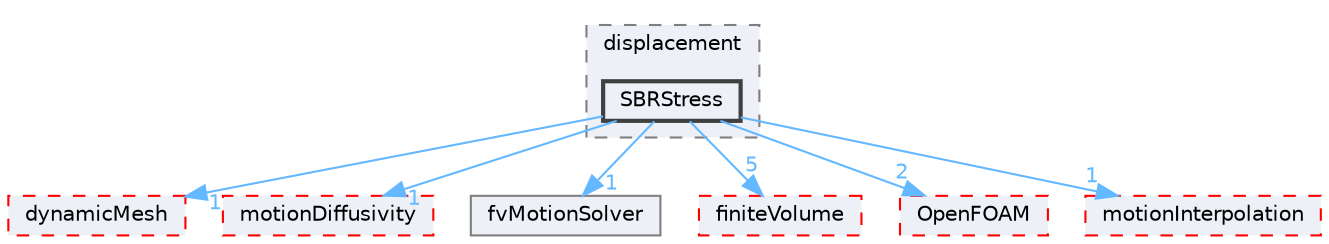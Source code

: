 digraph "src/fvMotionSolver/fvMotionSolvers/displacement/SBRStress"
{
 // LATEX_PDF_SIZE
  bgcolor="transparent";
  edge [fontname=Helvetica,fontsize=10,labelfontname=Helvetica,labelfontsize=10];
  node [fontname=Helvetica,fontsize=10,shape=box,height=0.2,width=0.4];
  compound=true
  subgraph clusterdir_6a2ca20b7e249992f3025a0ff36004ca {
    graph [ bgcolor="#edf0f7", pencolor="grey50", label="displacement", fontname=Helvetica,fontsize=10 style="filled,dashed", URL="dir_6a2ca20b7e249992f3025a0ff36004ca.html",tooltip=""]
  dir_74553758a023c7cd41c4e924a9eebb87 [label="SBRStress", fillcolor="#edf0f7", color="grey25", style="filled,bold", URL="dir_74553758a023c7cd41c4e924a9eebb87.html",tooltip=""];
  }
  dir_63742796c427c97a292c80f7db71da36 [label="dynamicMesh", fillcolor="#edf0f7", color="red", style="filled,dashed", URL="dir_63742796c427c97a292c80f7db71da36.html",tooltip=""];
  dir_8ab94aa558c9b87721da8bbf3fb9229e [label="motionDiffusivity", fillcolor="#edf0f7", color="red", style="filled,dashed", URL="dir_8ab94aa558c9b87721da8bbf3fb9229e.html",tooltip=""];
  dir_90ebb86d44e036c801f39491ea208f03 [label="fvMotionSolver", fillcolor="#edf0f7", color="grey50", style="filled", URL="dir_90ebb86d44e036c801f39491ea208f03.html",tooltip=""];
  dir_9bd15774b555cf7259a6fa18f99fe99b [label="finiteVolume", fillcolor="#edf0f7", color="red", style="filled,dashed", URL="dir_9bd15774b555cf7259a6fa18f99fe99b.html",tooltip=""];
  dir_c5473ff19b20e6ec4dfe5c310b3778a8 [label="OpenFOAM", fillcolor="#edf0f7", color="red", style="filled,dashed", URL="dir_c5473ff19b20e6ec4dfe5c310b3778a8.html",tooltip=""];
  dir_dd25a7eb27a0c569fbd4e8c3e1ef4a47 [label="motionInterpolation", fillcolor="#edf0f7", color="red", style="filled,dashed", URL="dir_dd25a7eb27a0c569fbd4e8c3e1ef4a47.html",tooltip=""];
  dir_74553758a023c7cd41c4e924a9eebb87->dir_63742796c427c97a292c80f7db71da36 [headlabel="1", labeldistance=1.5 headhref="dir_003413_001086.html" href="dir_003413_001086.html" color="steelblue1" fontcolor="steelblue1"];
  dir_74553758a023c7cd41c4e924a9eebb87->dir_8ab94aa558c9b87721da8bbf3fb9229e [headlabel="1", labeldistance=1.5 headhref="dir_003413_002438.html" href="dir_003413_002438.html" color="steelblue1" fontcolor="steelblue1"];
  dir_74553758a023c7cd41c4e924a9eebb87->dir_90ebb86d44e036c801f39491ea208f03 [headlabel="1", labeldistance=1.5 headhref="dir_003413_001554.html" href="dir_003413_001554.html" color="steelblue1" fontcolor="steelblue1"];
  dir_74553758a023c7cd41c4e924a9eebb87->dir_9bd15774b555cf7259a6fa18f99fe99b [headlabel="5", labeldistance=1.5 headhref="dir_003413_001387.html" href="dir_003413_001387.html" color="steelblue1" fontcolor="steelblue1"];
  dir_74553758a023c7cd41c4e924a9eebb87->dir_c5473ff19b20e6ec4dfe5c310b3778a8 [headlabel="2", labeldistance=1.5 headhref="dir_003413_002695.html" href="dir_003413_002695.html" color="steelblue1" fontcolor="steelblue1"];
  dir_74553758a023c7cd41c4e924a9eebb87->dir_dd25a7eb27a0c569fbd4e8c3e1ef4a47 [headlabel="1", labeldistance=1.5 headhref="dir_003413_002441.html" href="dir_003413_002441.html" color="steelblue1" fontcolor="steelblue1"];
}
